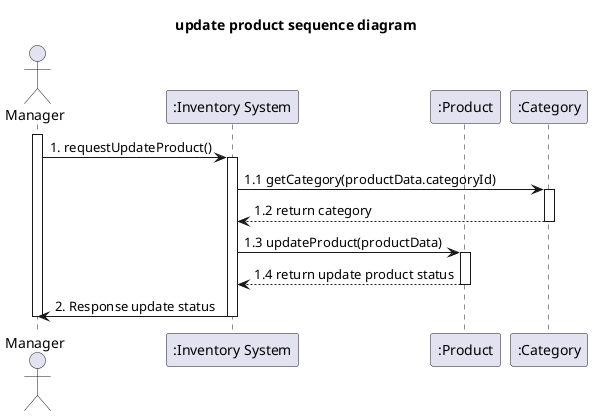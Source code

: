 @startuml
'example
title update product sequence diagram

actor Manager as actorManager
participant ":Inventory System" as InventorySystem
participant ":Product" as classProduct
participant ":Category" as classCategory

activate actorManager

actorManager -> InventorySystem: 1. requestUpdateProduct()
activate InventorySystem

InventorySystem -> classCategory: 1.1 getCategory(productData.categoryId)
activate classCategory

classCategory --> InventorySystem: 1.2 return category
deactivate classCategory

InventorySystem -> classProduct: 1.3 updateProduct(productData)
activate classProduct



classProduct --> InventorySystem: 1.4 return update product status
deactivate classProduct

InventorySystem -> actorManager: 2. Response update status
deactivate InventorySystem


deactivate actorManager
@enduml